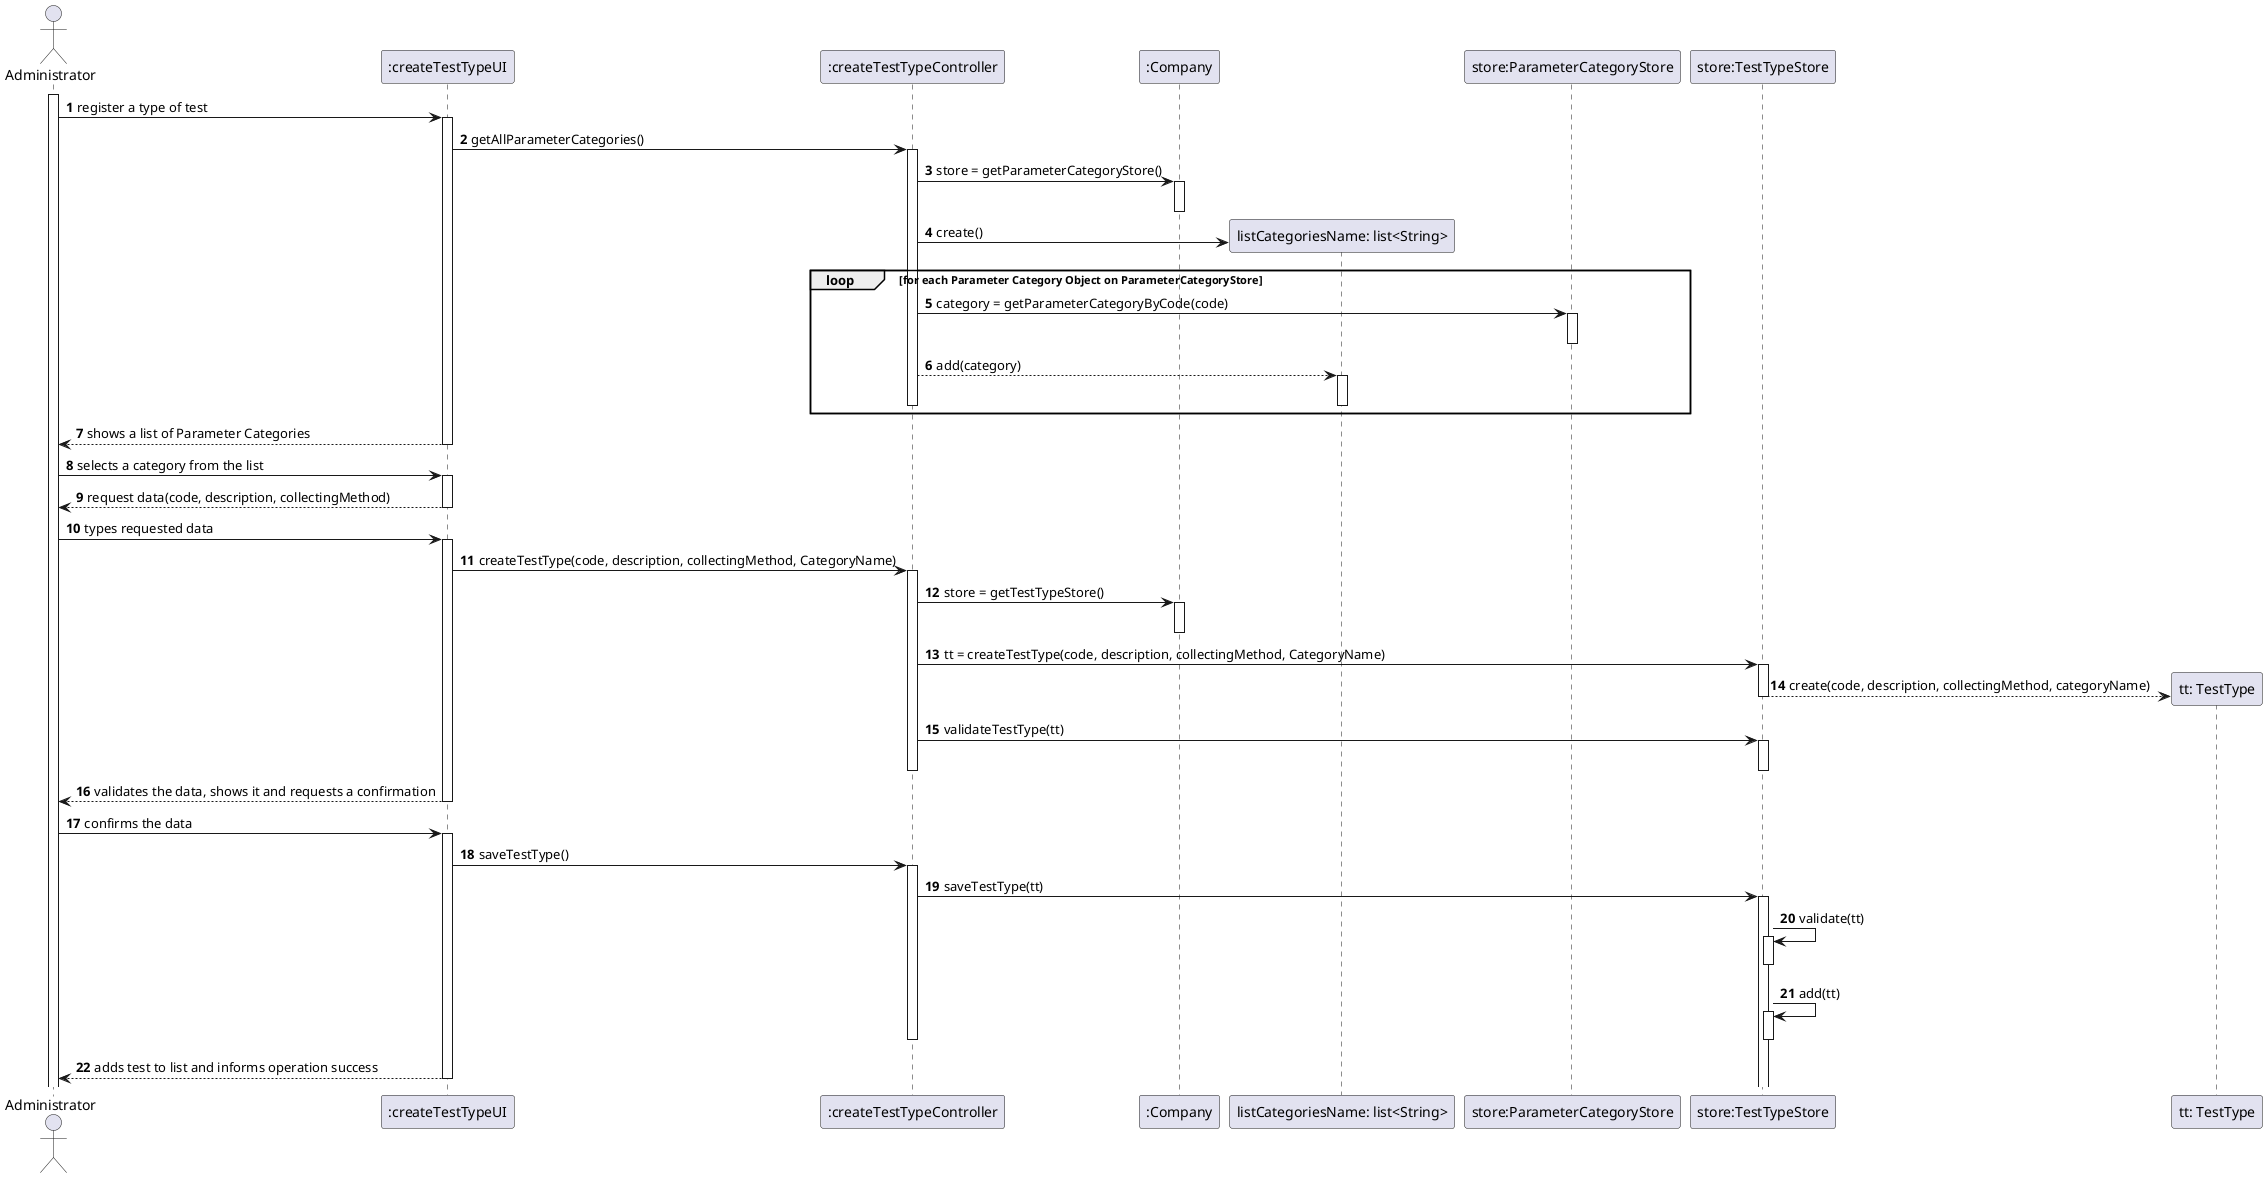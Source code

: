 @startuml
autonumber
actor "Administrator" as admin
activate admin

admin -> ":createTestTypeUI" : register a type of test


activate ":createTestTypeUI"
":createTestTypeUI" -> ":createTestTypeController": getAllParameterCategories()


activate ":createTestTypeController"
":createTestTypeController" -> ":Company": store = getParameterCategoryStore()
activate ":Company"
deactivate ":Company"


create "listCategoriesName: list<String>"
":createTestTypeController" -> "listCategoriesName: list<String>": create()


loop for each Parameter Category Object on ParameterCategoryStore
":createTestTypeController" -> "store:ParameterCategoryStore": category = getParameterCategoryByCode(code)


activate "store:ParameterCategoryStore"
deactivate "store:ParameterCategoryStore"
":createTestTypeController" --> "listCategoriesName: list<String>": add(category)
activate "listCategoriesName: list<String>"
deactivate "listCategoriesName: list<String>"
deactivate ":createTestTypeController"
end


":createTestTypeUI" --> admin: shows a list of Parameter Categories
deactivate ":createTestTypeUI"

admin -> ":createTestTypeUI": selects a category from the list

activate ":createTestTypeUI"
":createTestTypeUI" --> admin: request data(code, description, collectingMethod)
deactivate ":createTestTypeUI"
deactivate ":createTestTypeUI"
admin -> ":createTestTypeUI" : types requested data
activate ":createTestTypeUI"
":createTestTypeUI" -> ":createTestTypeController": createTestType(code, description, collectingMethod, CategoryName)
activate ":createTestTypeController"
":createTestTypeController" -> ":Company" : store = getTestTypeStore()
activate ":Company"
deactivate ":Company"
":createTestTypeController" -> "store:TestTypeStore" : tt = createTestType(code, description, collectingMethod, CategoryName)
activate "store:TestTypeStore"
create "tt: TestType"
"store:TestTypeStore" --> "tt: TestType" : create(code, description, collectingMethod, categoryName)
deactivate "store:TestTypeStore"
":createTestTypeController" -> "store:TestTypeStore" : validateTestType(tt)
activate "store:TestTypeStore"
deactivate "store:TestTypeStore"
deactivate ":createTestTypeController"
":createTestTypeUI" --> admin: validates the data, shows it and requests a confirmation
deactivate ":createTestTypeUI"
admin -> ":createTestTypeUI": confirms the data
activate ":createTestTypeUI"
":createTestTypeUI" -> ":createTestTypeController": saveTestType()
activate ":createTestTypeController"

":createTestTypeController" -> "store:TestTypeStore"++ : saveTestType(tt)
"store:TestTypeStore" -> "store:TestTypeStore": validate(tt)
activate "store:TestTypeStore"
deactivate "store:TestTypeStore"
"store:TestTypeStore" -> "store:TestTypeStore": add(tt)
activate "store:TestTypeStore"
deactivate "store:TestTypeStore"

deactivate ":createTestTypeController"
":createTestTypeUI" --> admin: adds test to list and informs operation success
deactivate ":createTestTypeUI"
@enduml